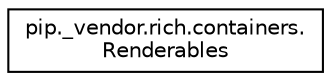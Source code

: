 digraph "Graphical Class Hierarchy"
{
 // LATEX_PDF_SIZE
  edge [fontname="Helvetica",fontsize="10",labelfontname="Helvetica",labelfontsize="10"];
  node [fontname="Helvetica",fontsize="10",shape=record];
  rankdir="LR";
  Node0 [label="pip._vendor.rich.containers.\lRenderables",height=0.2,width=0.4,color="black", fillcolor="white", style="filled",URL="$classpip_1_1__vendor_1_1rich_1_1containers_1_1Renderables.html",tooltip=" "];
}
